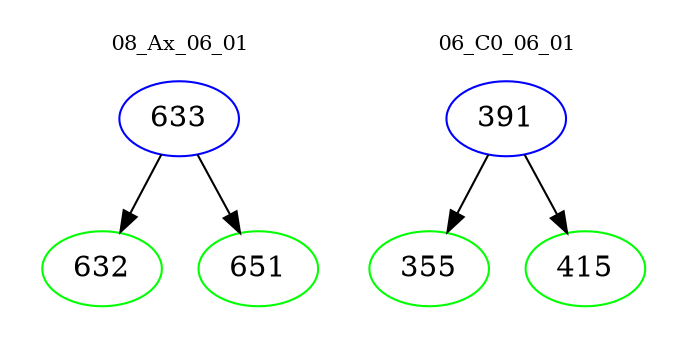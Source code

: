 digraph{
subgraph cluster_0 {
color = white
label = "08_Ax_06_01";
fontsize=10;
T0_633 [label="633", color="blue"]
T0_633 -> T0_632 [color="black"]
T0_632 [label="632", color="green"]
T0_633 -> T0_651 [color="black"]
T0_651 [label="651", color="green"]
}
subgraph cluster_1 {
color = white
label = "06_C0_06_01";
fontsize=10;
T1_391 [label="391", color="blue"]
T1_391 -> T1_355 [color="black"]
T1_355 [label="355", color="green"]
T1_391 -> T1_415 [color="black"]
T1_415 [label="415", color="green"]
}
}
